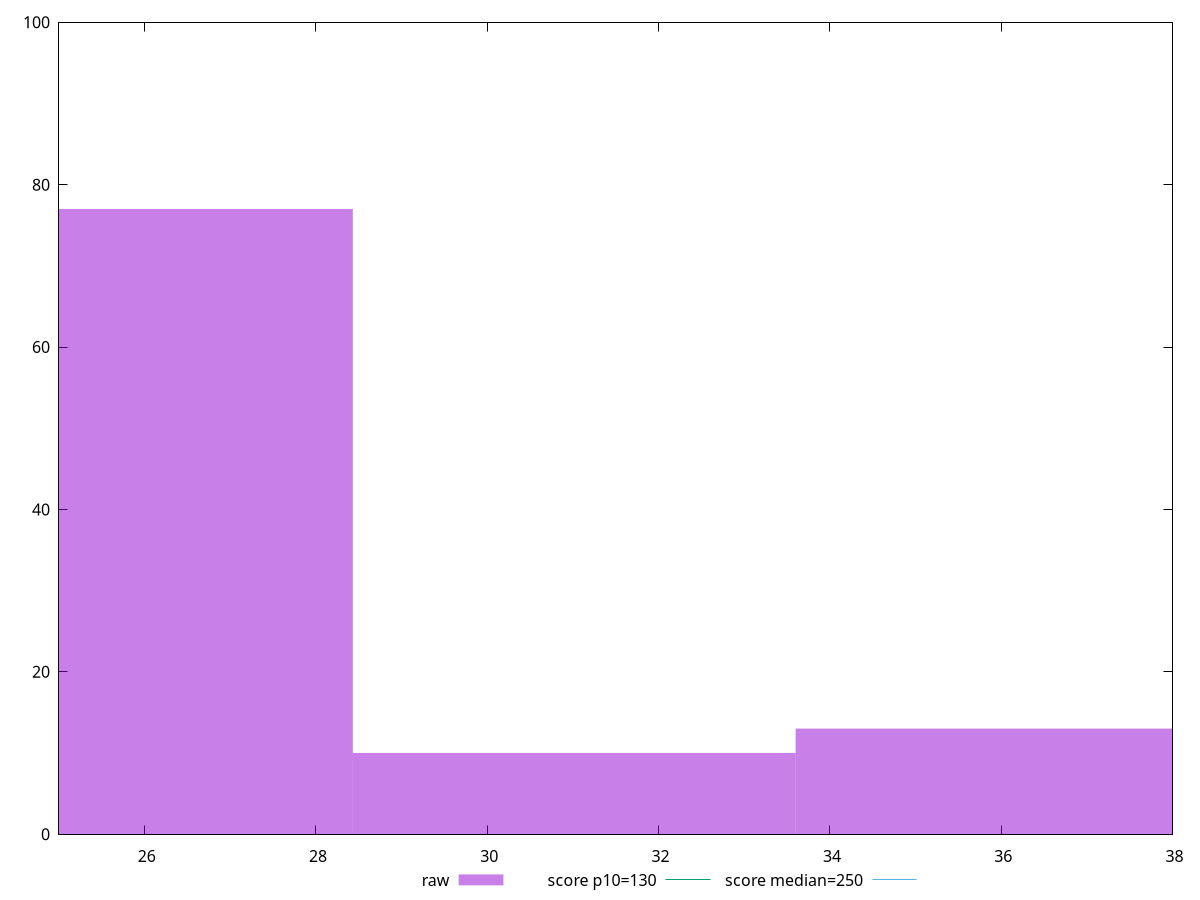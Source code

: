 reset

$raw <<EOF
25.8460614060458 77
31.01527368725496 10
36.18448596846412 13
EOF

set key outside below
set boxwidth 5.16921228120916
set xrange [25:38]
set yrange [0:100]
set style fill transparent solid 0.5 noborder

set parametric
set terminal svg size 640, 490 enhanced background rgb 'white'
set output "report_00007_2020-12-11T15:55:29.892Z/max-potential-fid/samples/pages+cached+noexternal+noimg/raw/histogram.svg"

plot $raw title "raw" with boxes, \
     130,t title "score p10=130", \
     250,t title "score median=250"

reset

